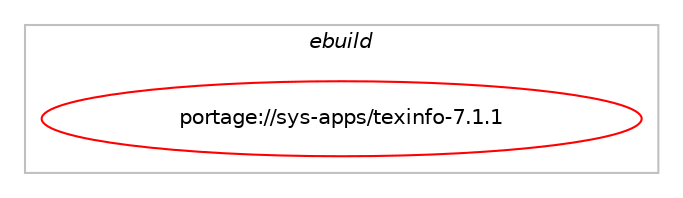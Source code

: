 digraph prolog {

# *************
# Graph options
# *************

newrank=true;
concentrate=true;
compound=true;
graph [rankdir=LR,fontname=Helvetica,fontsize=10,ranksep=1.5];#, ranksep=2.5, nodesep=0.2];
edge  [arrowhead=vee];
node  [fontname=Helvetica,fontsize=10];

# **********
# The ebuild
# **********

subgraph cluster_leftcol {
color=gray;
label=<<i>ebuild</i>>;
id [label="portage://sys-apps/texinfo-7.1.1", color=red, width=4, href="../sys-apps/texinfo-7.1.1.svg"];
}

# ****************
# The dependencies
# ****************

subgraph cluster_midcol {
color=gray;
label=<<i>dependencies</i>>;
subgraph cluster_compile {
fillcolor="#eeeeee";
style=filled;
label=<<i>compile</i>>;
# *** BEGIN UNKNOWN DEPENDENCY TYPE (TODO) ***
# id -> equal(use_conditional_group(negative,standalone,portage://sys-apps/texinfo-7.1.1,[package_dependency(portage://sys-apps/texinfo-7.1.1,install,no,dev-lang,perl,greaterequal,[5.8.1,,,5.8.1],any_same_slot,[]),package_dependency(portage://sys-apps/texinfo-7.1.1,install,no,dev-libs,libunistring,none,[,,],any_same_slot,[])]))
# *** END UNKNOWN DEPENDENCY TYPE (TODO) ***

# *** BEGIN UNKNOWN DEPENDENCY TYPE (TODO) ***
# id -> equal(use_conditional_group(positive,nls,portage://sys-apps/texinfo-7.1.1,[package_dependency(portage://sys-apps/texinfo-7.1.1,install,no,virtual,libintl,none,[,,],[],[])]))
# *** END UNKNOWN DEPENDENCY TYPE (TODO) ***

# *** BEGIN UNKNOWN DEPENDENCY TYPE (TODO) ***
# id -> equal(use_conditional_group(positive,standalone,portage://sys-apps/texinfo-7.1.1,[package_dependency(portage://sys-apps/texinfo-7.1.1,install,no,dev-lang,perl,greaterequal,[5.8.1,,,5.8.1],[],[])]))
# *** END UNKNOWN DEPENDENCY TYPE (TODO) ***

# *** BEGIN UNKNOWN DEPENDENCY TYPE (TODO) ***
# id -> equal(package_dependency(portage://sys-apps/texinfo-7.1.1,install,no,sys-libs,ncurses,greaterequal,[5.2,,-r2,5.2-r2],any_same_slot,[]))
# *** END UNKNOWN DEPENDENCY TYPE (TODO) ***

# *** BEGIN UNKNOWN DEPENDENCY TYPE (TODO) ***
# id -> equal(package_dependency(portage://sys-apps/texinfo-7.1.1,install,no,virtual,perl-Data-Dumper,none,[,,],[],[]))
# *** END UNKNOWN DEPENDENCY TYPE (TODO) ***

# *** BEGIN UNKNOWN DEPENDENCY TYPE (TODO) ***
# id -> equal(package_dependency(portage://sys-apps/texinfo-7.1.1,install,no,virtual,perl-Encode,none,[,,],[],[]))
# *** END UNKNOWN DEPENDENCY TYPE (TODO) ***

# *** BEGIN UNKNOWN DEPENDENCY TYPE (TODO) ***
# id -> equal(package_dependency(portage://sys-apps/texinfo-7.1.1,install,no,virtual,perl-Unicode-Collate,none,[,,],[],[]))
# *** END UNKNOWN DEPENDENCY TYPE (TODO) ***

# *** BEGIN UNKNOWN DEPENDENCY TYPE (TODO) ***
# id -> equal(package_dependency(portage://sys-apps/texinfo-7.1.1,install,weak,app-text,tetex,equal,[2*,,,2*],[],[]))
# *** END UNKNOWN DEPENDENCY TYPE (TODO) ***

}
subgraph cluster_compileandrun {
fillcolor="#eeeeee";
style=filled;
label=<<i>compile and run</i>>;
}
subgraph cluster_run {
fillcolor="#eeeeee";
style=filled;
label=<<i>run</i>>;
# *** BEGIN UNKNOWN DEPENDENCY TYPE (TODO) ***
# id -> equal(use_conditional_group(negative,standalone,portage://sys-apps/texinfo-7.1.1,[package_dependency(portage://sys-apps/texinfo-7.1.1,run,no,dev-lang,perl,greaterequal,[5.8.1,,,5.8.1],any_same_slot,[]),package_dependency(portage://sys-apps/texinfo-7.1.1,run,no,dev-libs,libunistring,none,[,,],any_same_slot,[])]))
# *** END UNKNOWN DEPENDENCY TYPE (TODO) ***

# *** BEGIN UNKNOWN DEPENDENCY TYPE (TODO) ***
# id -> equal(use_conditional_group(positive,nls,portage://sys-apps/texinfo-7.1.1,[package_dependency(portage://sys-apps/texinfo-7.1.1,run,no,virtual,libintl,none,[,,],[],[])]))
# *** END UNKNOWN DEPENDENCY TYPE (TODO) ***

# *** BEGIN UNKNOWN DEPENDENCY TYPE (TODO) ***
# id -> equal(use_conditional_group(positive,standalone,portage://sys-apps/texinfo-7.1.1,[package_dependency(portage://sys-apps/texinfo-7.1.1,run,no,dev-lang,perl,greaterequal,[5.8.1,,,5.8.1],[],[])]))
# *** END UNKNOWN DEPENDENCY TYPE (TODO) ***

# *** BEGIN UNKNOWN DEPENDENCY TYPE (TODO) ***
# id -> equal(package_dependency(portage://sys-apps/texinfo-7.1.1,run,no,sys-libs,ncurses,greaterequal,[5.2,,-r2,5.2-r2],any_same_slot,[]))
# *** END UNKNOWN DEPENDENCY TYPE (TODO) ***

# *** BEGIN UNKNOWN DEPENDENCY TYPE (TODO) ***
# id -> equal(package_dependency(portage://sys-apps/texinfo-7.1.1,run,no,virtual,perl-Data-Dumper,none,[,,],[],[]))
# *** END UNKNOWN DEPENDENCY TYPE (TODO) ***

# *** BEGIN UNKNOWN DEPENDENCY TYPE (TODO) ***
# id -> equal(package_dependency(portage://sys-apps/texinfo-7.1.1,run,no,virtual,perl-Encode,none,[,,],[],[]))
# *** END UNKNOWN DEPENDENCY TYPE (TODO) ***

# *** BEGIN UNKNOWN DEPENDENCY TYPE (TODO) ***
# id -> equal(package_dependency(portage://sys-apps/texinfo-7.1.1,run,no,virtual,perl-Unicode-Collate,none,[,,],[],[]))
# *** END UNKNOWN DEPENDENCY TYPE (TODO) ***

# *** BEGIN UNKNOWN DEPENDENCY TYPE (TODO) ***
# id -> equal(package_dependency(portage://sys-apps/texinfo-7.1.1,run,weak,app-text,tetex,equal,[2*,,,2*],[],[]))
# *** END UNKNOWN DEPENDENCY TYPE (TODO) ***

}
}

# **************
# The candidates
# **************

subgraph cluster_choices {
rank=same;
color=gray;
label=<<i>candidates</i>>;

}

}
